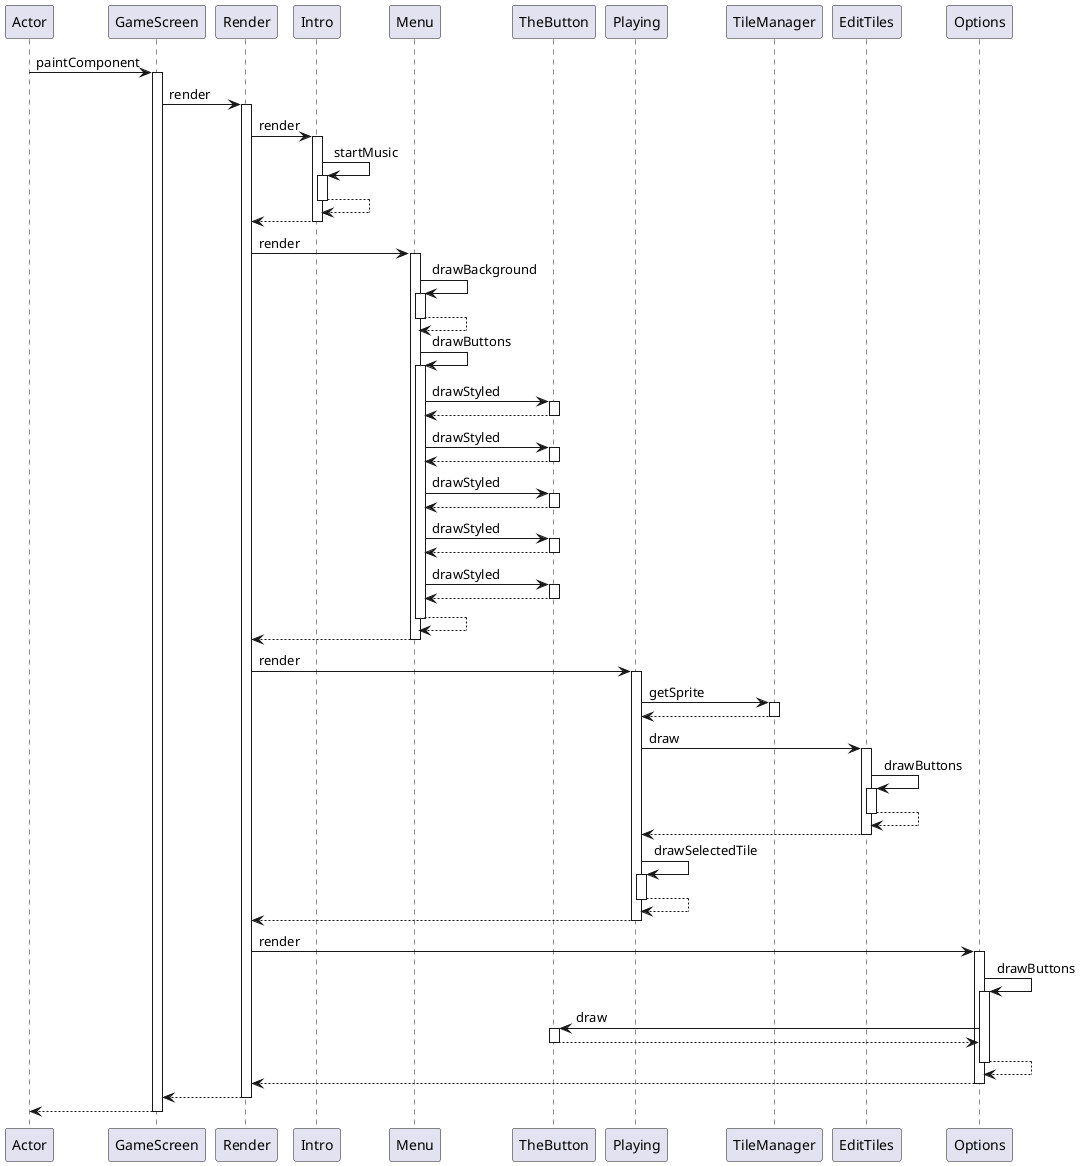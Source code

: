 @startuml
participant Actor
Actor -> GameScreen : paintComponent
activate GameScreen
GameScreen -> Render : render
activate Render
Render -> Intro : render
activate Intro
Intro -> Intro : startMusic
activate Intro
Intro --> Intro
deactivate Intro
Intro --> Render
deactivate Intro
Render -> Menu : render
activate Menu
Menu -> Menu : drawBackground
activate Menu
Menu --> Menu
deactivate Menu
Menu -> Menu : drawButtons
activate Menu
Menu -> TheButton : drawStyled
activate TheButton
TheButton --> Menu
deactivate TheButton
Menu -> TheButton : drawStyled
activate TheButton
TheButton --> Menu
deactivate TheButton
Menu -> TheButton : drawStyled
activate TheButton
TheButton --> Menu
deactivate TheButton
Menu -> TheButton : drawStyled
activate TheButton
TheButton --> Menu
deactivate TheButton
Menu -> TheButton : drawStyled
activate TheButton
TheButton --> Menu
deactivate TheButton
Menu --> Menu
deactivate Menu
Menu --> Render
deactivate Menu
Render -> Playing : render
activate Playing
Playing -> TileManager : getSprite
activate TileManager
TileManager --> Playing
deactivate TileManager
Playing -> EditTiles : draw
activate EditTiles
EditTiles -> EditTiles : drawButtons
activate EditTiles
EditTiles --> EditTiles
deactivate EditTiles
EditTiles --> Playing
deactivate EditTiles
Playing -> Playing : drawSelectedTile
activate Playing
Playing --> Playing
deactivate Playing
Playing --> Render
deactivate Playing
Render -> Options : render
activate Options
Options -> Options : drawButtons
activate Options
Options -> TheButton : draw
activate TheButton
TheButton --> Options
deactivate TheButton
Options --> Options
deactivate Options
Options --> Render
deactivate Options
Render --> GameScreen
deactivate Render
return
@enduml